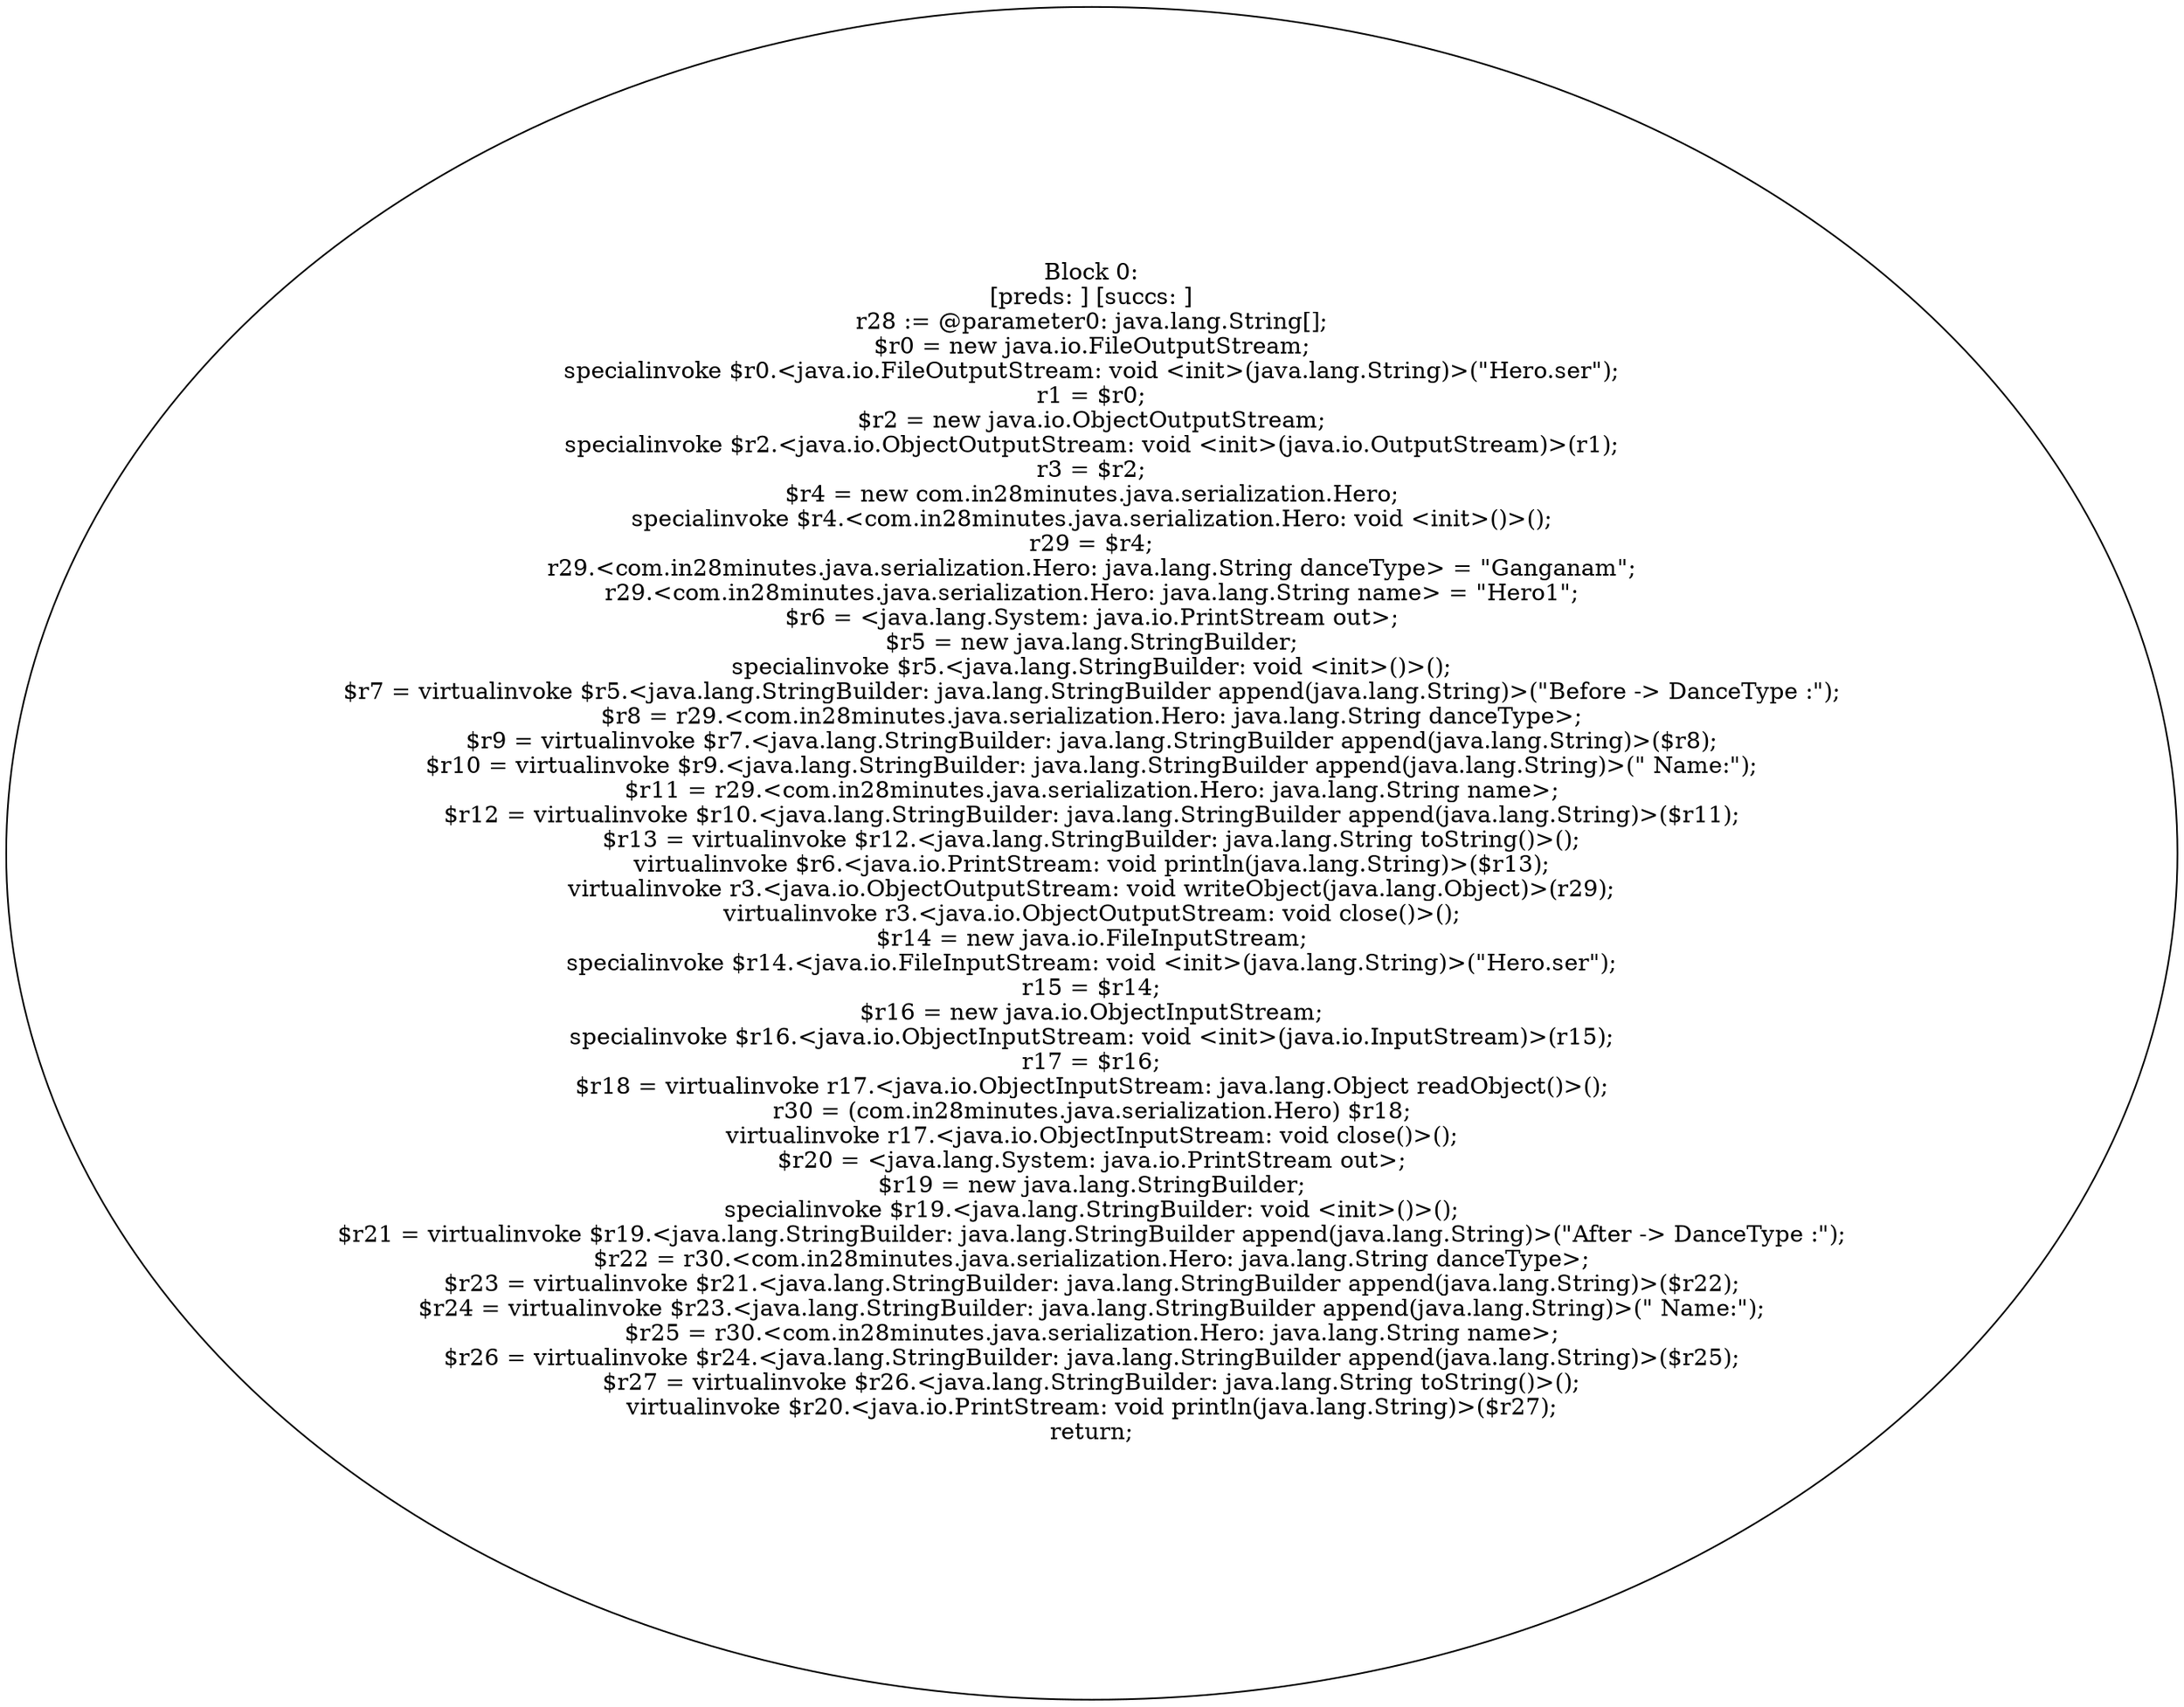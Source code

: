 digraph "unitGraph" {
    "Block 0:
[preds: ] [succs: ]
r28 := @parameter0: java.lang.String[];
$r0 = new java.io.FileOutputStream;
specialinvoke $r0.<java.io.FileOutputStream: void <init>(java.lang.String)>(\"Hero.ser\");
r1 = $r0;
$r2 = new java.io.ObjectOutputStream;
specialinvoke $r2.<java.io.ObjectOutputStream: void <init>(java.io.OutputStream)>(r1);
r3 = $r2;
$r4 = new com.in28minutes.java.serialization.Hero;
specialinvoke $r4.<com.in28minutes.java.serialization.Hero: void <init>()>();
r29 = $r4;
r29.<com.in28minutes.java.serialization.Hero: java.lang.String danceType> = \"Ganganam\";
r29.<com.in28minutes.java.serialization.Hero: java.lang.String name> = \"Hero1\";
$r6 = <java.lang.System: java.io.PrintStream out>;
$r5 = new java.lang.StringBuilder;
specialinvoke $r5.<java.lang.StringBuilder: void <init>()>();
$r7 = virtualinvoke $r5.<java.lang.StringBuilder: java.lang.StringBuilder append(java.lang.String)>(\"Before -> DanceType :\");
$r8 = r29.<com.in28minutes.java.serialization.Hero: java.lang.String danceType>;
$r9 = virtualinvoke $r7.<java.lang.StringBuilder: java.lang.StringBuilder append(java.lang.String)>($r8);
$r10 = virtualinvoke $r9.<java.lang.StringBuilder: java.lang.StringBuilder append(java.lang.String)>(\" Name:\");
$r11 = r29.<com.in28minutes.java.serialization.Hero: java.lang.String name>;
$r12 = virtualinvoke $r10.<java.lang.StringBuilder: java.lang.StringBuilder append(java.lang.String)>($r11);
$r13 = virtualinvoke $r12.<java.lang.StringBuilder: java.lang.String toString()>();
virtualinvoke $r6.<java.io.PrintStream: void println(java.lang.String)>($r13);
virtualinvoke r3.<java.io.ObjectOutputStream: void writeObject(java.lang.Object)>(r29);
virtualinvoke r3.<java.io.ObjectOutputStream: void close()>();
$r14 = new java.io.FileInputStream;
specialinvoke $r14.<java.io.FileInputStream: void <init>(java.lang.String)>(\"Hero.ser\");
r15 = $r14;
$r16 = new java.io.ObjectInputStream;
specialinvoke $r16.<java.io.ObjectInputStream: void <init>(java.io.InputStream)>(r15);
r17 = $r16;
$r18 = virtualinvoke r17.<java.io.ObjectInputStream: java.lang.Object readObject()>();
r30 = (com.in28minutes.java.serialization.Hero) $r18;
virtualinvoke r17.<java.io.ObjectInputStream: void close()>();
$r20 = <java.lang.System: java.io.PrintStream out>;
$r19 = new java.lang.StringBuilder;
specialinvoke $r19.<java.lang.StringBuilder: void <init>()>();
$r21 = virtualinvoke $r19.<java.lang.StringBuilder: java.lang.StringBuilder append(java.lang.String)>(\"After -> DanceType :\");
$r22 = r30.<com.in28minutes.java.serialization.Hero: java.lang.String danceType>;
$r23 = virtualinvoke $r21.<java.lang.StringBuilder: java.lang.StringBuilder append(java.lang.String)>($r22);
$r24 = virtualinvoke $r23.<java.lang.StringBuilder: java.lang.StringBuilder append(java.lang.String)>(\" Name:\");
$r25 = r30.<com.in28minutes.java.serialization.Hero: java.lang.String name>;
$r26 = virtualinvoke $r24.<java.lang.StringBuilder: java.lang.StringBuilder append(java.lang.String)>($r25);
$r27 = virtualinvoke $r26.<java.lang.StringBuilder: java.lang.String toString()>();
virtualinvoke $r20.<java.io.PrintStream: void println(java.lang.String)>($r27);
return;
"
}
